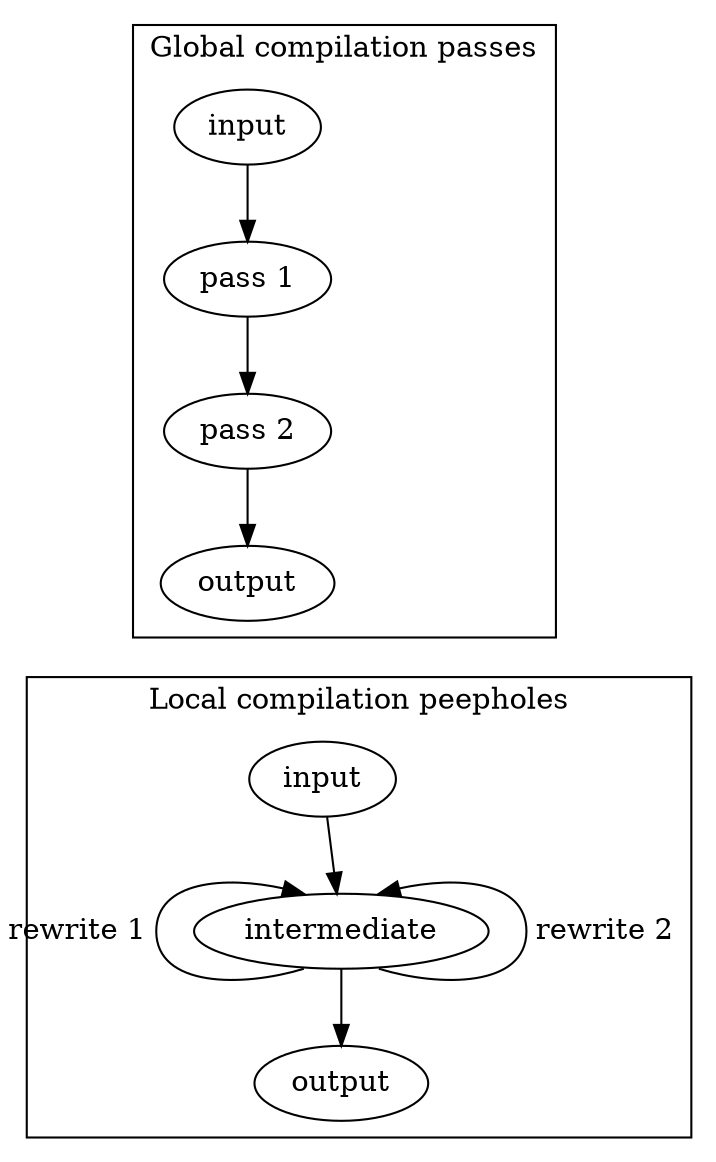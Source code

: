 digraph G {
    newrank=true;
    rankdir="TD";

    subgraph cluster_passes {
        label = "Global compilation passes";

        A [label="input"]
        B [label="pass 1"]
        C [label="pass 2"]
        D [label="output"]

        A -> B;
        B -> C;
        C -> D;
    }
    subgraph cluster_peepholes {
        label = "Local compilation peepholes";

        X1 [style="invis"]
        X2 [style="invis"]
        X1 -> X2 [style="invis"]

        X [label="input"]
        Y [label="intermediate"]
        Z [label="output"]

        X -> Y;
        Y:sw -> Y:nw [label="rewrite 1 "];
        Y:se -> Y:ne [label=" rewrite 2"];
        Y -> Z;
    }
    D -> X [style="invis"];
    D -> X1 [style="invis"];
}
